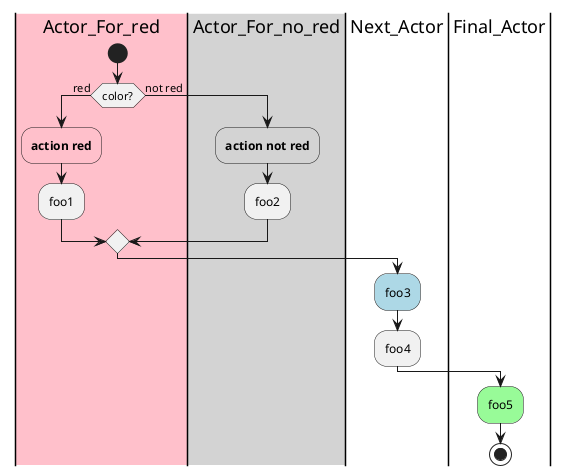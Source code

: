 @startuml
|#pink|Actor_For_red|
start
if (color?) is (red) then
#pink:**action red**;
:foo1;
else (not red)
|#lightgray|Actor_For_no_red|
#lightgray:**action not red**;
:foo2;
endif
|Next_Actor|
#lightblue:foo3;
:foo4;
|Final_Actor|
#palegreen:foo5;
stop
@enduml
